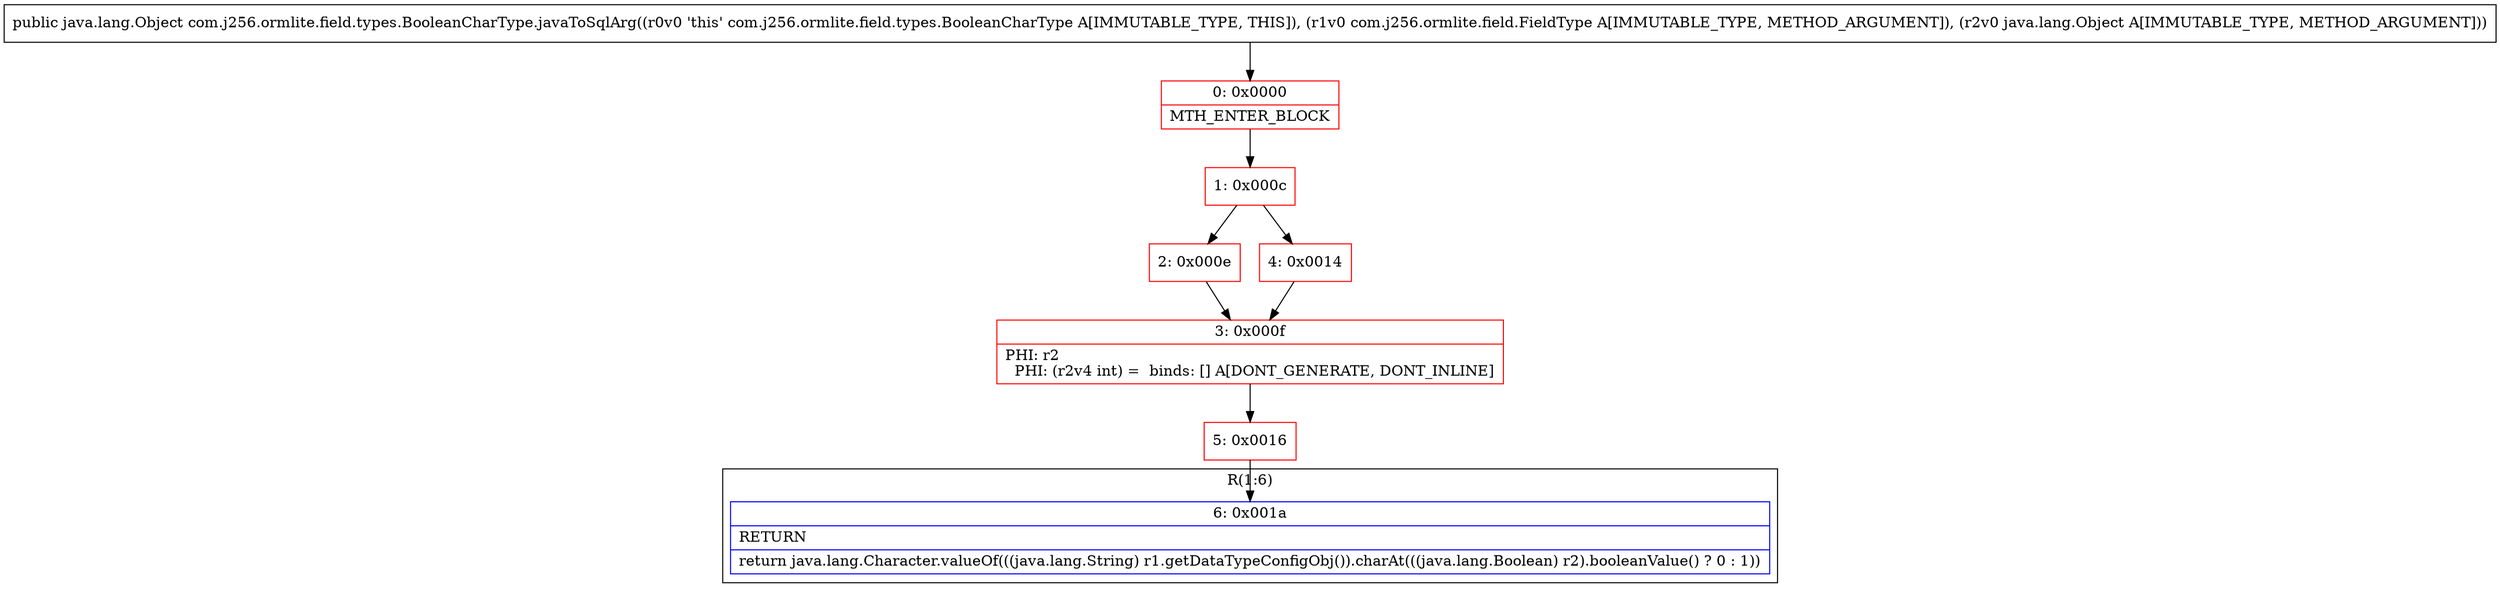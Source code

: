 digraph "CFG forcom.j256.ormlite.field.types.BooleanCharType.javaToSqlArg(Lcom\/j256\/ormlite\/field\/FieldType;Ljava\/lang\/Object;)Ljava\/lang\/Object;" {
subgraph cluster_Region_1452188940 {
label = "R(1:6)";
node [shape=record,color=blue];
Node_6 [shape=record,label="{6\:\ 0x001a|RETURN\l|return java.lang.Character.valueOf(((java.lang.String) r1.getDataTypeConfigObj()).charAt(((java.lang.Boolean) r2).booleanValue() ? 0 : 1))\l}"];
}
Node_0 [shape=record,color=red,label="{0\:\ 0x0000|MTH_ENTER_BLOCK\l}"];
Node_1 [shape=record,color=red,label="{1\:\ 0x000c}"];
Node_2 [shape=record,color=red,label="{2\:\ 0x000e}"];
Node_3 [shape=record,color=red,label="{3\:\ 0x000f|PHI: r2 \l  PHI: (r2v4 int) =  binds: [] A[DONT_GENERATE, DONT_INLINE]\l}"];
Node_4 [shape=record,color=red,label="{4\:\ 0x0014}"];
Node_5 [shape=record,color=red,label="{5\:\ 0x0016}"];
MethodNode[shape=record,label="{public java.lang.Object com.j256.ormlite.field.types.BooleanCharType.javaToSqlArg((r0v0 'this' com.j256.ormlite.field.types.BooleanCharType A[IMMUTABLE_TYPE, THIS]), (r1v0 com.j256.ormlite.field.FieldType A[IMMUTABLE_TYPE, METHOD_ARGUMENT]), (r2v0 java.lang.Object A[IMMUTABLE_TYPE, METHOD_ARGUMENT])) }"];
MethodNode -> Node_0;
Node_0 -> Node_1;
Node_1 -> Node_2;
Node_1 -> Node_4;
Node_2 -> Node_3;
Node_3 -> Node_5;
Node_4 -> Node_3;
Node_5 -> Node_6;
}

